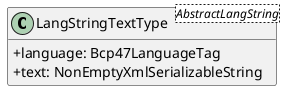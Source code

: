 @startuml
skinparam classAttributeIconSize 0
hide methods

class LangStringTextType<AbstractLangString> {
  +language: Bcp47LanguageTag 
  +text: NonEmptyXmlSerializableString 
}
@enduml
